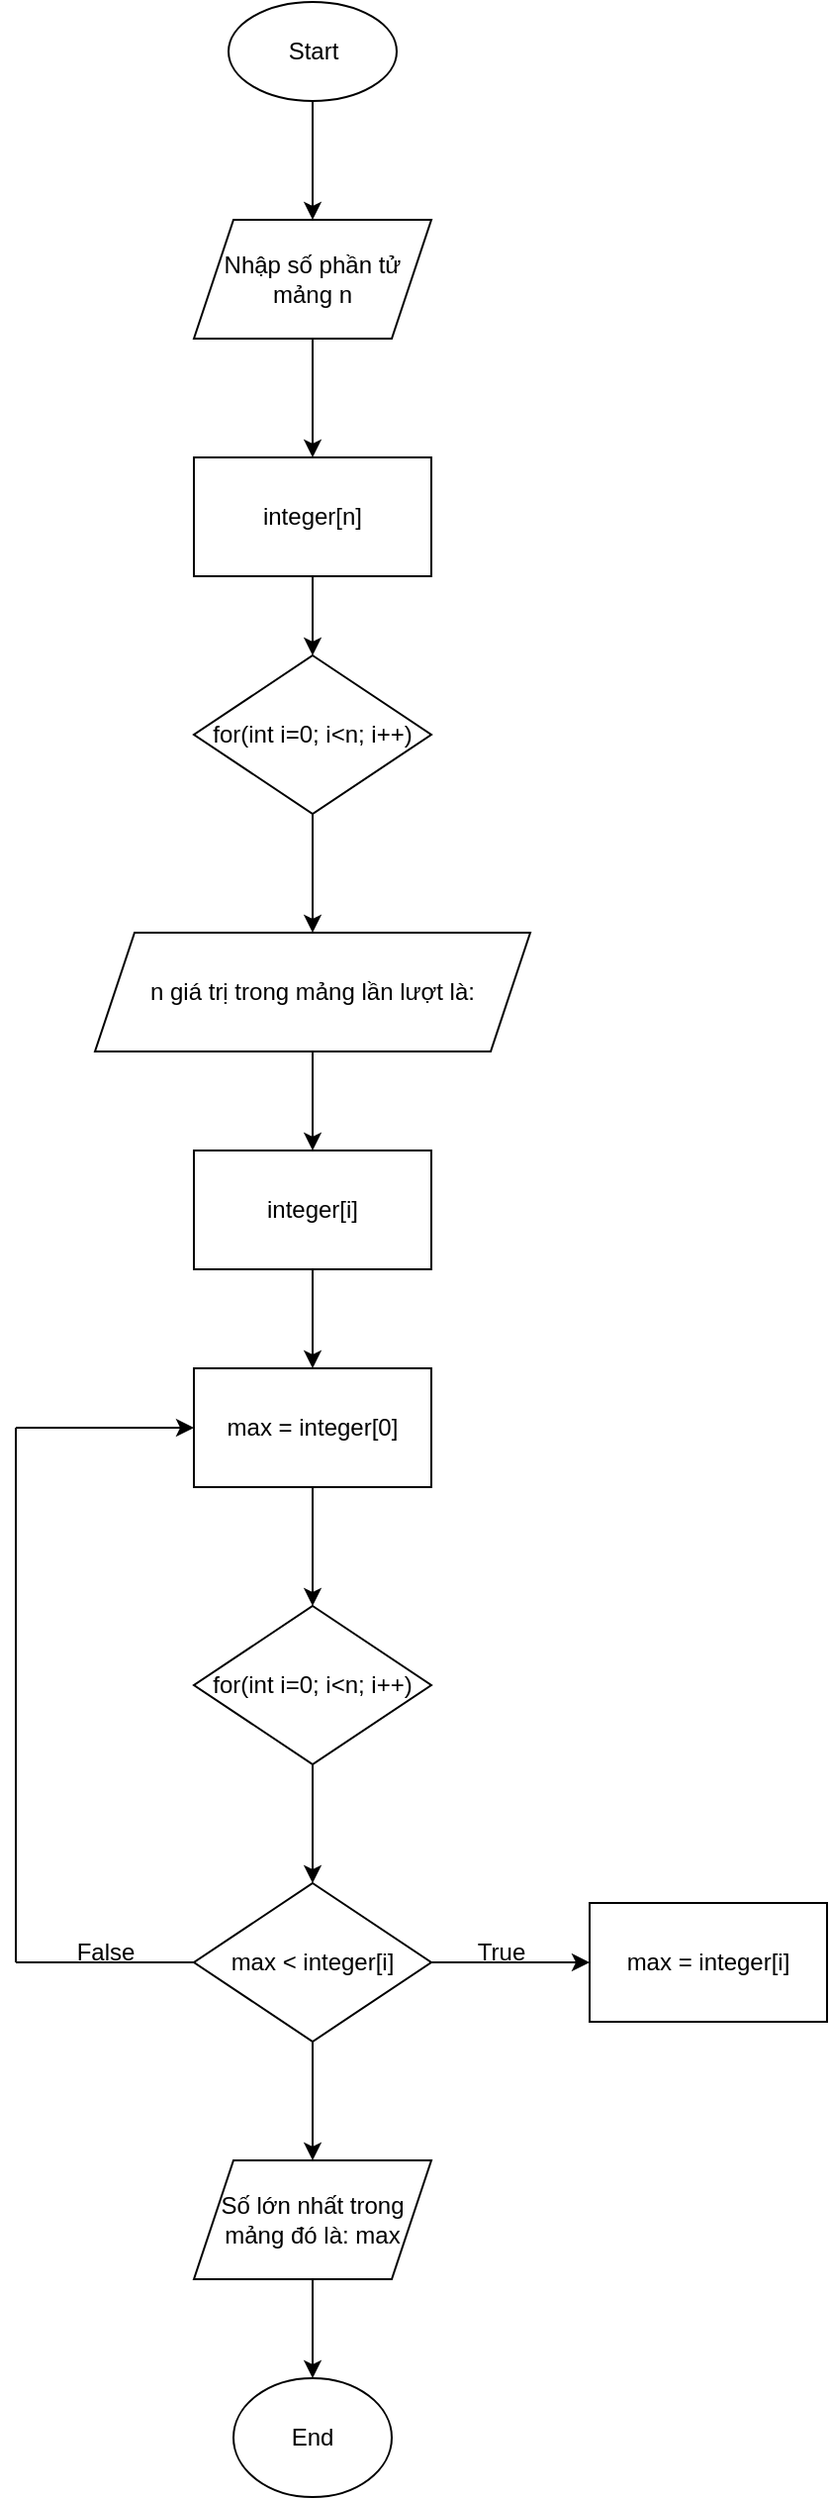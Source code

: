 <mxfile version="25.0.1">
  <diagram id="C5RBs43oDa-KdzZeNtuy" name="Page-1">
    <mxGraphModel dx="1050" dy="530" grid="1" gridSize="10" guides="1" tooltips="1" connect="1" arrows="1" fold="1" page="1" pageScale="1" pageWidth="827" pageHeight="1169" math="0" shadow="0">
      <root>
        <mxCell id="WIyWlLk6GJQsqaUBKTNV-0" />
        <mxCell id="WIyWlLk6GJQsqaUBKTNV-1" parent="WIyWlLk6GJQsqaUBKTNV-0" />
        <mxCell id="jE9cLg9HKMaNHFkK_BSn-0" value="Start" style="ellipse;whiteSpace=wrap;html=1;" vertex="1" parent="WIyWlLk6GJQsqaUBKTNV-1">
          <mxGeometry x="197.5" y="30" width="85" height="50" as="geometry" />
        </mxCell>
        <mxCell id="jE9cLg9HKMaNHFkK_BSn-7" value="" style="edgeStyle=orthogonalEdgeStyle;rounded=0;orthogonalLoop=1;jettySize=auto;html=1;" edge="1" parent="WIyWlLk6GJQsqaUBKTNV-1" source="jE9cLg9HKMaNHFkK_BSn-4" target="jE9cLg9HKMaNHFkK_BSn-6">
          <mxGeometry relative="1" as="geometry" />
        </mxCell>
        <mxCell id="jE9cLg9HKMaNHFkK_BSn-4" value="integer[n]" style="whiteSpace=wrap;html=1;" vertex="1" parent="WIyWlLk6GJQsqaUBKTNV-1">
          <mxGeometry x="180" y="260" width="120" height="60" as="geometry" />
        </mxCell>
        <mxCell id="jE9cLg9HKMaNHFkK_BSn-12" value="" style="edgeStyle=orthogonalEdgeStyle;rounded=0;orthogonalLoop=1;jettySize=auto;html=1;" edge="1" parent="WIyWlLk6GJQsqaUBKTNV-1" source="jE9cLg9HKMaNHFkK_BSn-6" target="jE9cLg9HKMaNHFkK_BSn-11">
          <mxGeometry relative="1" as="geometry" />
        </mxCell>
        <mxCell id="jE9cLg9HKMaNHFkK_BSn-6" value="for(int i=0; i&amp;lt;n; i++)" style="rhombus;whiteSpace=wrap;html=1;" vertex="1" parent="WIyWlLk6GJQsqaUBKTNV-1">
          <mxGeometry x="180" y="360" width="120" height="80" as="geometry" />
        </mxCell>
        <mxCell id="jE9cLg9HKMaNHFkK_BSn-8" value="" style="edgeStyle=orthogonalEdgeStyle;rounded=0;orthogonalLoop=1;jettySize=auto;html=1;" edge="1" parent="WIyWlLk6GJQsqaUBKTNV-1" source="jE9cLg9HKMaNHFkK_BSn-0" target="jE9cLg9HKMaNHFkK_BSn-3">
          <mxGeometry relative="1" as="geometry">
            <mxPoint x="240" y="80" as="sourcePoint" />
            <mxPoint x="237.5" y="160" as="targetPoint" />
          </mxGeometry>
        </mxCell>
        <mxCell id="jE9cLg9HKMaNHFkK_BSn-9" value="" style="edgeStyle=orthogonalEdgeStyle;rounded=0;orthogonalLoop=1;jettySize=auto;html=1;" edge="1" parent="WIyWlLk6GJQsqaUBKTNV-1" source="jE9cLg9HKMaNHFkK_BSn-3" target="jE9cLg9HKMaNHFkK_BSn-4">
          <mxGeometry relative="1" as="geometry" />
        </mxCell>
        <mxCell id="jE9cLg9HKMaNHFkK_BSn-3" value="Nhập số phần tử mảng n" style="shape=parallelogram;perimeter=parallelogramPerimeter;whiteSpace=wrap;html=1;fixedSize=1;" vertex="1" parent="WIyWlLk6GJQsqaUBKTNV-1">
          <mxGeometry x="180" y="140" width="120" height="60" as="geometry" />
        </mxCell>
        <mxCell id="jE9cLg9HKMaNHFkK_BSn-14" value="" style="edgeStyle=orthogonalEdgeStyle;rounded=0;orthogonalLoop=1;jettySize=auto;html=1;" edge="1" parent="WIyWlLk6GJQsqaUBKTNV-1" source="jE9cLg9HKMaNHFkK_BSn-11" target="jE9cLg9HKMaNHFkK_BSn-13">
          <mxGeometry relative="1" as="geometry" />
        </mxCell>
        <mxCell id="jE9cLg9HKMaNHFkK_BSn-11" value="n giá trị trong mảng lần lượt là:" style="shape=parallelogram;perimeter=parallelogramPerimeter;whiteSpace=wrap;html=1;fixedSize=1;" vertex="1" parent="WIyWlLk6GJQsqaUBKTNV-1">
          <mxGeometry x="130" y="500" width="220" height="60" as="geometry" />
        </mxCell>
        <mxCell id="jE9cLg9HKMaNHFkK_BSn-16" value="" style="edgeStyle=orthogonalEdgeStyle;rounded=0;orthogonalLoop=1;jettySize=auto;html=1;" edge="1" parent="WIyWlLk6GJQsqaUBKTNV-1" source="jE9cLg9HKMaNHFkK_BSn-13" target="jE9cLg9HKMaNHFkK_BSn-15">
          <mxGeometry relative="1" as="geometry" />
        </mxCell>
        <mxCell id="jE9cLg9HKMaNHFkK_BSn-13" value="integer[i]" style="whiteSpace=wrap;html=1;" vertex="1" parent="WIyWlLk6GJQsqaUBKTNV-1">
          <mxGeometry x="180" y="610" width="120" height="60" as="geometry" />
        </mxCell>
        <mxCell id="jE9cLg9HKMaNHFkK_BSn-18" value="" style="edgeStyle=orthogonalEdgeStyle;rounded=0;orthogonalLoop=1;jettySize=auto;html=1;" edge="1" parent="WIyWlLk6GJQsqaUBKTNV-1" source="jE9cLg9HKMaNHFkK_BSn-15">
          <mxGeometry relative="1" as="geometry">
            <mxPoint x="240" y="840" as="targetPoint" />
          </mxGeometry>
        </mxCell>
        <mxCell id="jE9cLg9HKMaNHFkK_BSn-15" value="max = integer[0]" style="whiteSpace=wrap;html=1;" vertex="1" parent="WIyWlLk6GJQsqaUBKTNV-1">
          <mxGeometry x="180" y="720" width="120" height="60" as="geometry" />
        </mxCell>
        <mxCell id="jE9cLg9HKMaNHFkK_BSn-21" value="" style="edgeStyle=orthogonalEdgeStyle;rounded=0;orthogonalLoop=1;jettySize=auto;html=1;" edge="1" parent="WIyWlLk6GJQsqaUBKTNV-1" source="jE9cLg9HKMaNHFkK_BSn-19" target="jE9cLg9HKMaNHFkK_BSn-20">
          <mxGeometry relative="1" as="geometry" />
        </mxCell>
        <mxCell id="jE9cLg9HKMaNHFkK_BSn-19" value="for(int i=0; i&amp;lt;n; i++)" style="rhombus;whiteSpace=wrap;html=1;" vertex="1" parent="WIyWlLk6GJQsqaUBKTNV-1">
          <mxGeometry x="180" y="840" width="120" height="80" as="geometry" />
        </mxCell>
        <mxCell id="jE9cLg9HKMaNHFkK_BSn-23" value="" style="edgeStyle=orthogonalEdgeStyle;rounded=0;orthogonalLoop=1;jettySize=auto;html=1;" edge="1" parent="WIyWlLk6GJQsqaUBKTNV-1" source="jE9cLg9HKMaNHFkK_BSn-20" target="jE9cLg9HKMaNHFkK_BSn-22">
          <mxGeometry relative="1" as="geometry" />
        </mxCell>
        <mxCell id="jE9cLg9HKMaNHFkK_BSn-33" value="" style="edgeStyle=orthogonalEdgeStyle;rounded=0;orthogonalLoop=1;jettySize=auto;html=1;" edge="1" parent="WIyWlLk6GJQsqaUBKTNV-1" source="jE9cLg9HKMaNHFkK_BSn-20" target="jE9cLg9HKMaNHFkK_BSn-32">
          <mxGeometry relative="1" as="geometry" />
        </mxCell>
        <mxCell id="jE9cLg9HKMaNHFkK_BSn-20" value="max &amp;lt; integer[i]" style="rhombus;whiteSpace=wrap;html=1;" vertex="1" parent="WIyWlLk6GJQsqaUBKTNV-1">
          <mxGeometry x="180" y="980" width="120" height="80" as="geometry" />
        </mxCell>
        <mxCell id="jE9cLg9HKMaNHFkK_BSn-22" value="max = integer[i]" style="whiteSpace=wrap;html=1;" vertex="1" parent="WIyWlLk6GJQsqaUBKTNV-1">
          <mxGeometry x="380" y="990" width="120" height="60" as="geometry" />
        </mxCell>
        <mxCell id="jE9cLg9HKMaNHFkK_BSn-24" value="True" style="text;html=1;align=center;verticalAlign=middle;resizable=0;points=[];autosize=1;strokeColor=none;fillColor=none;" vertex="1" parent="WIyWlLk6GJQsqaUBKTNV-1">
          <mxGeometry x="310" y="1000" width="50" height="30" as="geometry" />
        </mxCell>
        <mxCell id="jE9cLg9HKMaNHFkK_BSn-28" value="" style="endArrow=none;html=1;rounded=0;" edge="1" parent="WIyWlLk6GJQsqaUBKTNV-1">
          <mxGeometry width="50" height="50" relative="1" as="geometry">
            <mxPoint x="90" y="1020" as="sourcePoint" />
            <mxPoint x="180" y="1020" as="targetPoint" />
          </mxGeometry>
        </mxCell>
        <mxCell id="jE9cLg9HKMaNHFkK_BSn-29" value="" style="endArrow=none;html=1;rounded=0;" edge="1" parent="WIyWlLk6GJQsqaUBKTNV-1">
          <mxGeometry width="50" height="50" relative="1" as="geometry">
            <mxPoint x="90" y="1020" as="sourcePoint" />
            <mxPoint x="90" y="750" as="targetPoint" />
          </mxGeometry>
        </mxCell>
        <mxCell id="jE9cLg9HKMaNHFkK_BSn-30" value="" style="endArrow=classic;html=1;rounded=0;entryX=0;entryY=0.5;entryDx=0;entryDy=0;" edge="1" parent="WIyWlLk6GJQsqaUBKTNV-1" target="jE9cLg9HKMaNHFkK_BSn-15">
          <mxGeometry width="50" height="50" relative="1" as="geometry">
            <mxPoint x="90" y="750" as="sourcePoint" />
            <mxPoint x="140" y="700" as="targetPoint" />
          </mxGeometry>
        </mxCell>
        <mxCell id="jE9cLg9HKMaNHFkK_BSn-31" value="False" style="text;html=1;align=center;verticalAlign=middle;resizable=0;points=[];autosize=1;strokeColor=none;fillColor=none;" vertex="1" parent="WIyWlLk6GJQsqaUBKTNV-1">
          <mxGeometry x="110" y="1000" width="50" height="30" as="geometry" />
        </mxCell>
        <mxCell id="jE9cLg9HKMaNHFkK_BSn-35" value="" style="edgeStyle=orthogonalEdgeStyle;rounded=0;orthogonalLoop=1;jettySize=auto;html=1;" edge="1" parent="WIyWlLk6GJQsqaUBKTNV-1" source="jE9cLg9HKMaNHFkK_BSn-32" target="jE9cLg9HKMaNHFkK_BSn-34">
          <mxGeometry relative="1" as="geometry" />
        </mxCell>
        <mxCell id="jE9cLg9HKMaNHFkK_BSn-32" value="Số lớn nhất trong mảng đó là: max" style="shape=parallelogram;perimeter=parallelogramPerimeter;whiteSpace=wrap;html=1;fixedSize=1;" vertex="1" parent="WIyWlLk6GJQsqaUBKTNV-1">
          <mxGeometry x="180" y="1120" width="120" height="60" as="geometry" />
        </mxCell>
        <mxCell id="jE9cLg9HKMaNHFkK_BSn-34" value="End" style="ellipse;whiteSpace=wrap;html=1;" vertex="1" parent="WIyWlLk6GJQsqaUBKTNV-1">
          <mxGeometry x="200" y="1230" width="80" height="60" as="geometry" />
        </mxCell>
      </root>
    </mxGraphModel>
  </diagram>
</mxfile>
